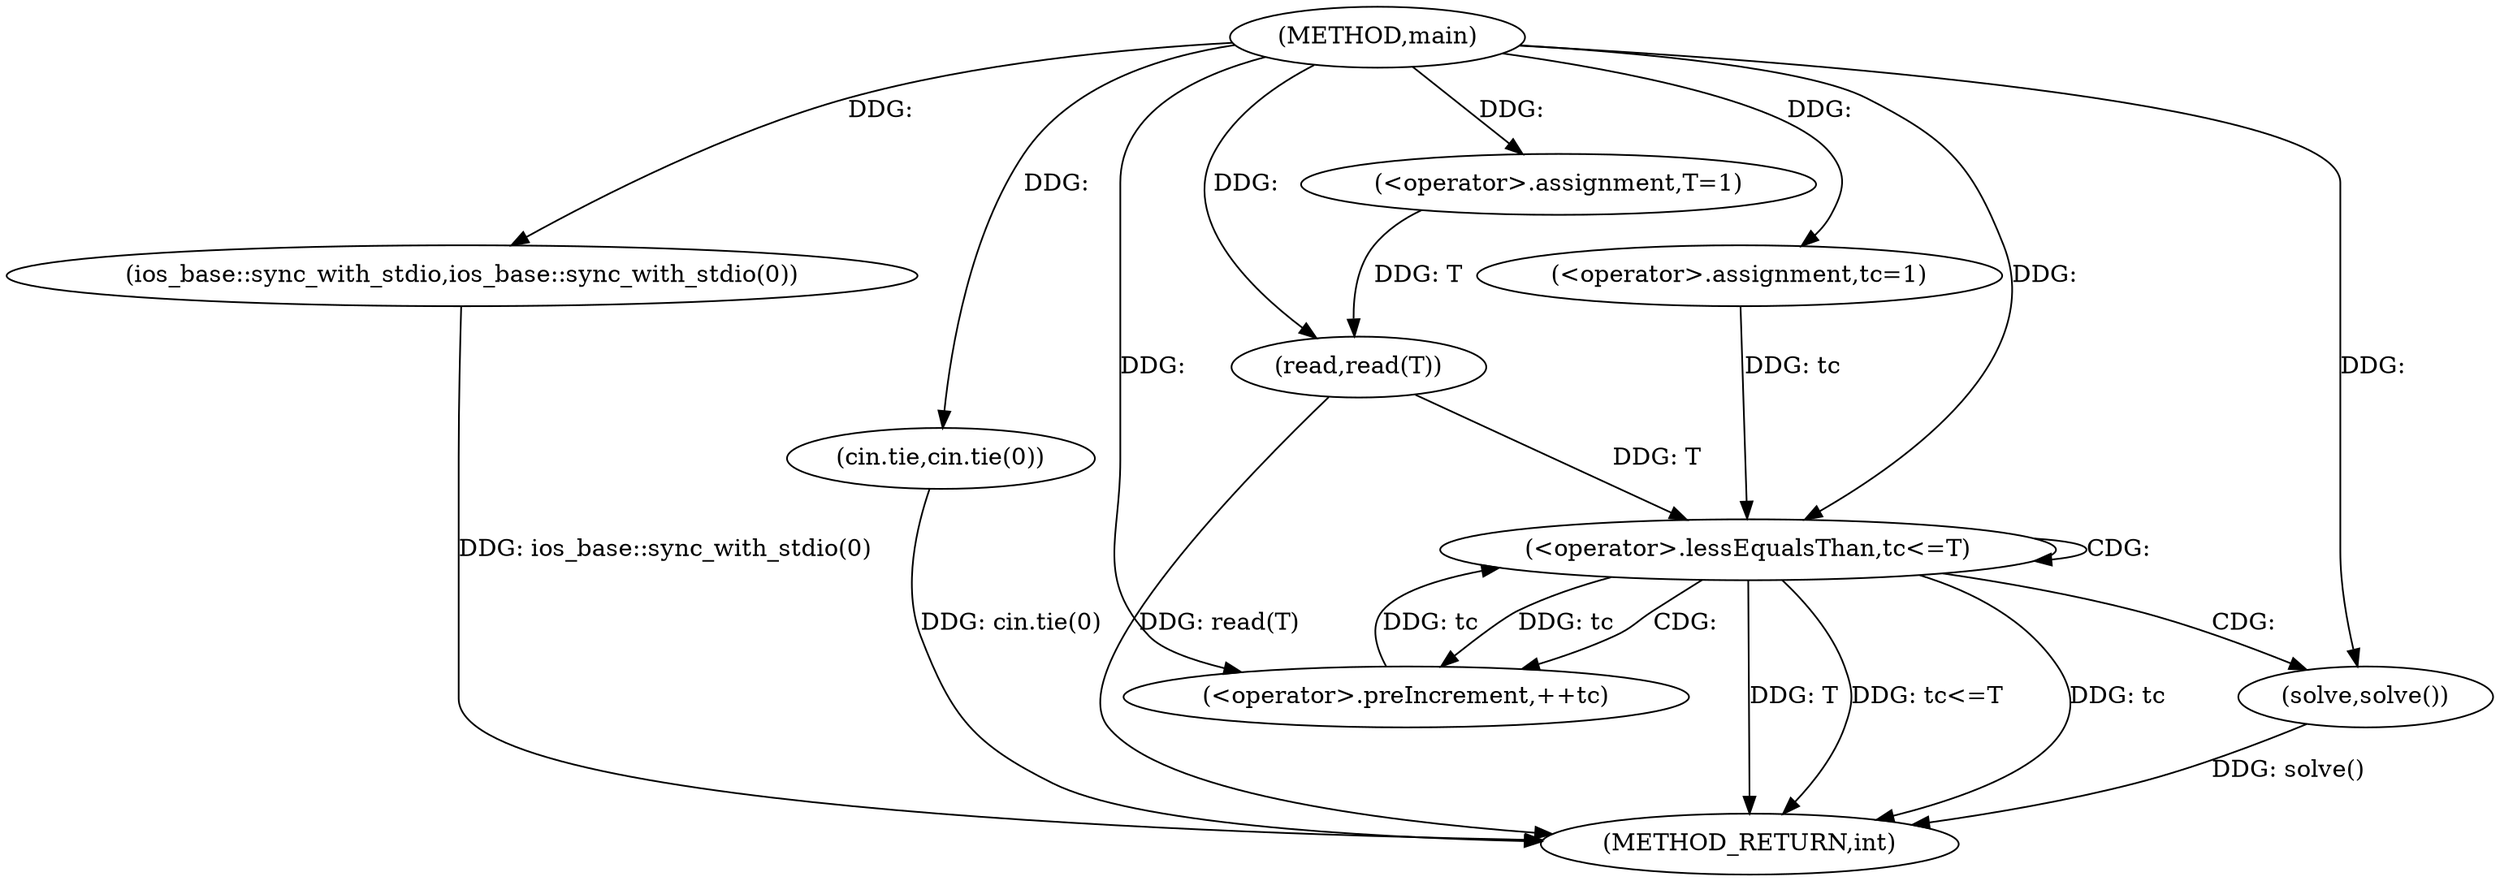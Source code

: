 digraph "main" {  
"1000349" [label = "(METHOD,main)" ]
"1000373" [label = "(METHOD_RETURN,int)" ]
"1000351" [label = "(ios_base::sync_with_stdio,ios_base::sync_with_stdio(0))" ]
"1000353" [label = "(cin.tie,cin.tie(0))" ]
"1000356" [label = "(<operator>.assignment,T=1)" ]
"1000359" [label = "(read,read(T))" ]
"1000363" [label = "(<operator>.assignment,tc=1)" ]
"1000366" [label = "(<operator>.lessEqualsThan,tc<=T)" ]
"1000369" [label = "(<operator>.preIncrement,++tc)" ]
"1000372" [label = "(solve,solve())" ]
  "1000351" -> "1000373"  [ label = "DDG: ios_base::sync_with_stdio(0)"] 
  "1000353" -> "1000373"  [ label = "DDG: cin.tie(0)"] 
  "1000359" -> "1000373"  [ label = "DDG: read(T)"] 
  "1000366" -> "1000373"  [ label = "DDG: tc"] 
  "1000366" -> "1000373"  [ label = "DDG: T"] 
  "1000366" -> "1000373"  [ label = "DDG: tc<=T"] 
  "1000372" -> "1000373"  [ label = "DDG: solve()"] 
  "1000349" -> "1000356"  [ label = "DDG: "] 
  "1000349" -> "1000351"  [ label = "DDG: "] 
  "1000349" -> "1000353"  [ label = "DDG: "] 
  "1000356" -> "1000359"  [ label = "DDG: T"] 
  "1000349" -> "1000359"  [ label = "DDG: "] 
  "1000349" -> "1000363"  [ label = "DDG: "] 
  "1000363" -> "1000366"  [ label = "DDG: tc"] 
  "1000369" -> "1000366"  [ label = "DDG: tc"] 
  "1000349" -> "1000366"  [ label = "DDG: "] 
  "1000359" -> "1000366"  [ label = "DDG: T"] 
  "1000366" -> "1000369"  [ label = "DDG: tc"] 
  "1000349" -> "1000369"  [ label = "DDG: "] 
  "1000349" -> "1000372"  [ label = "DDG: "] 
  "1000366" -> "1000372"  [ label = "CDG: "] 
  "1000366" -> "1000369"  [ label = "CDG: "] 
  "1000366" -> "1000366"  [ label = "CDG: "] 
}
